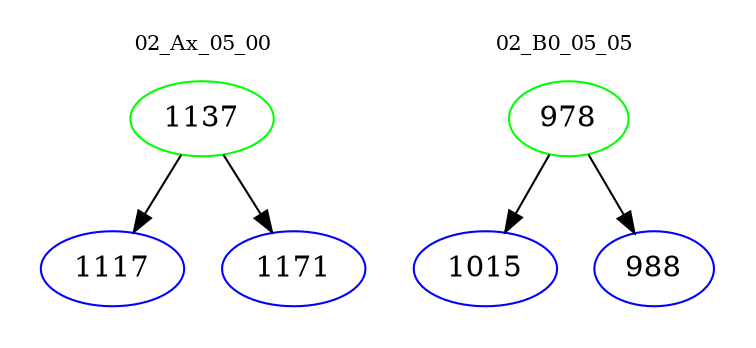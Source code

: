 digraph{
subgraph cluster_0 {
color = white
label = "02_Ax_05_00";
fontsize=10;
T0_1137 [label="1137", color="green"]
T0_1137 -> T0_1117 [color="black"]
T0_1117 [label="1117", color="blue"]
T0_1137 -> T0_1171 [color="black"]
T0_1171 [label="1171", color="blue"]
}
subgraph cluster_1 {
color = white
label = "02_B0_05_05";
fontsize=10;
T1_978 [label="978", color="green"]
T1_978 -> T1_1015 [color="black"]
T1_1015 [label="1015", color="blue"]
T1_978 -> T1_988 [color="black"]
T1_988 [label="988", color="blue"]
}
}
